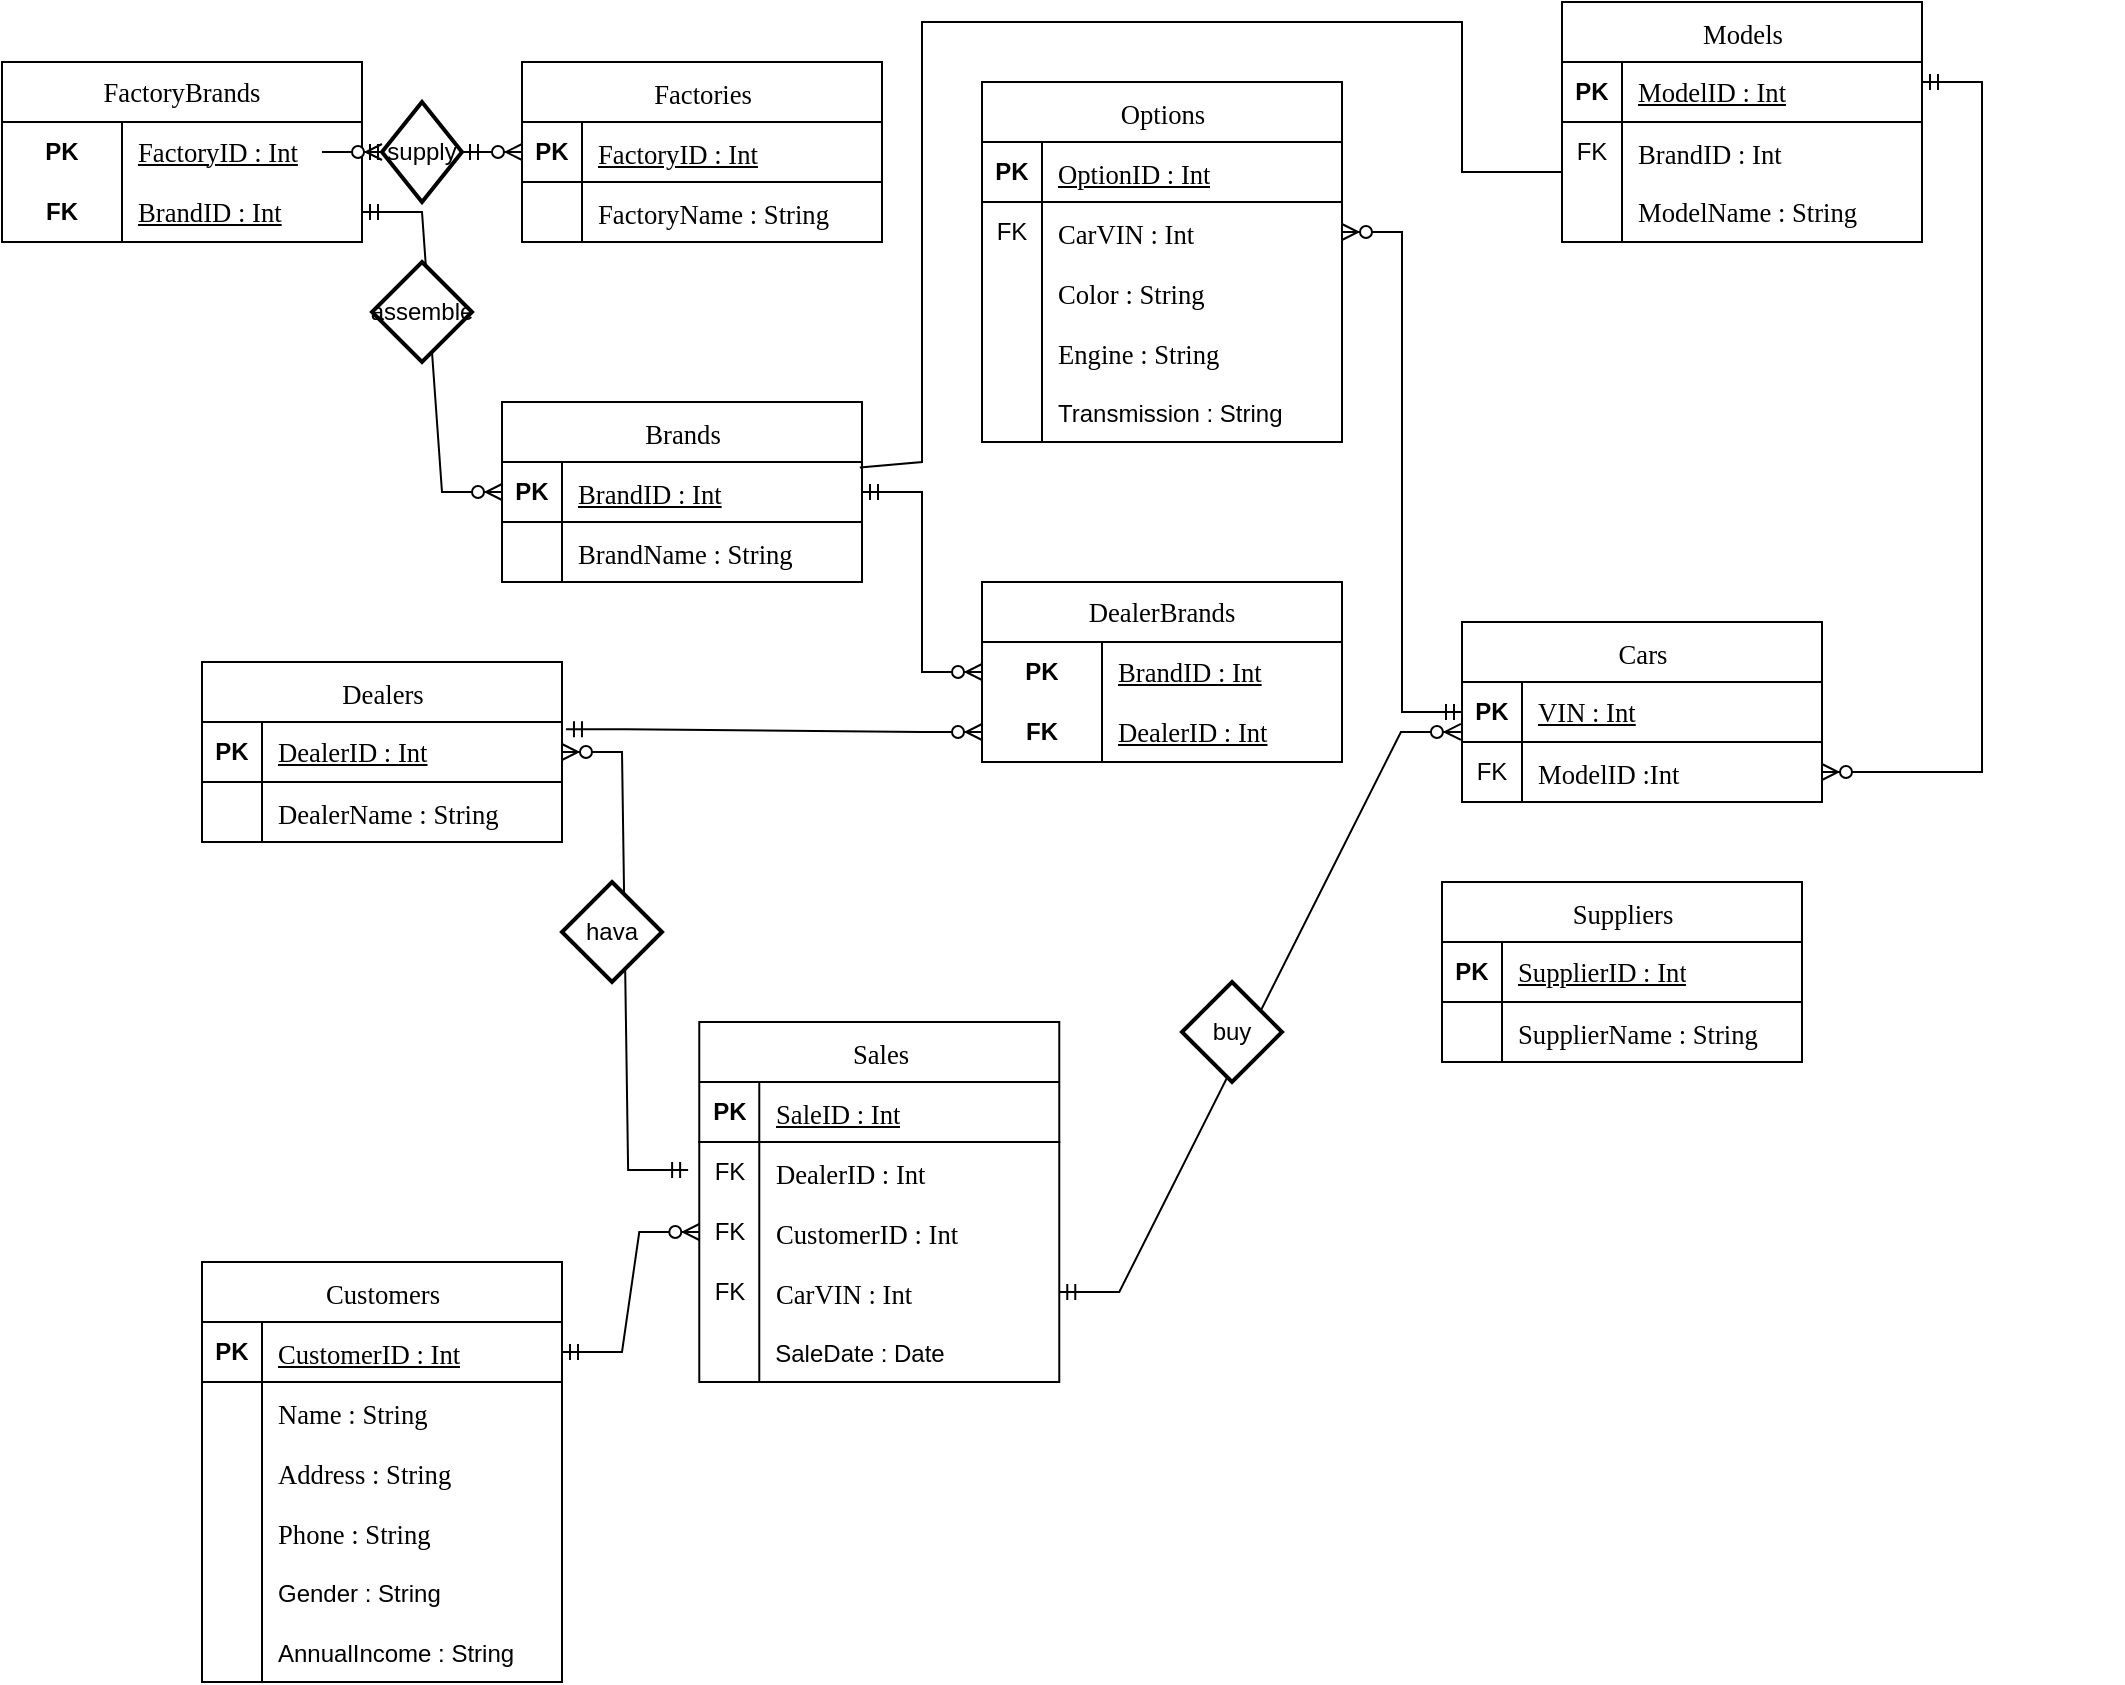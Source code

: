 <mxfile version="24.4.13" type="github">
  <diagram name="Page-1" id="BD9dxcmVJDbiyR-RAbdx">
    <mxGraphModel dx="1353" dy="889" grid="1" gridSize="10" guides="1" tooltips="1" connect="1" arrows="1" fold="1" page="1" pageScale="1" pageWidth="1600" pageHeight="900" math="0" shadow="0">
      <root>
        <mxCell id="0" />
        <mxCell id="1" parent="0" />
        <mxCell id="v6AoaahCpl04b2rHeK3s-1" value="&lt;span style=&quot;font-weight: 400; text-align: start; white-space: normal; font-size: 10pt; font-family: &amp;quot;Times New Roman&amp;quot;, serif;&quot; lang=&quot;EN-US&quot;&gt;Brands&lt;/span&gt;&lt;span style=&quot;font-family: -webkit-standard; font-size: medium; font-weight: 400; text-align: start; white-space: normal;&quot;&gt;&lt;/span&gt;" style="shape=table;startSize=30;container=1;collapsible=1;childLayout=tableLayout;fixedRows=1;rowLines=0;fontStyle=1;align=center;resizeLast=1;html=1;" parent="1" vertex="1">
          <mxGeometry x="280" y="240" width="180" height="90" as="geometry" />
        </mxCell>
        <mxCell id="v6AoaahCpl04b2rHeK3s-2" value="" style="shape=tableRow;horizontal=0;startSize=0;swimlaneHead=0;swimlaneBody=0;fillColor=none;collapsible=0;dropTarget=0;points=[[0,0.5],[1,0.5]];portConstraint=eastwest;top=0;left=0;right=0;bottom=1;" parent="v6AoaahCpl04b2rHeK3s-1" vertex="1">
          <mxGeometry y="30" width="180" height="30" as="geometry" />
        </mxCell>
        <mxCell id="v6AoaahCpl04b2rHeK3s-3" value="PK" style="shape=partialRectangle;connectable=0;fillColor=none;top=0;left=0;bottom=0;right=0;fontStyle=1;overflow=hidden;whiteSpace=wrap;html=1;" parent="v6AoaahCpl04b2rHeK3s-2" vertex="1">
          <mxGeometry width="30" height="30" as="geometry">
            <mxRectangle width="30" height="30" as="alternateBounds" />
          </mxGeometry>
        </mxCell>
        <mxCell id="v6AoaahCpl04b2rHeK3s-4" value="&lt;span style=&quot;font-weight: 400; text-decoration: none; font-size: 10pt; font-family: &amp;quot;Times New Roman&amp;quot;, serif;&quot; lang=&quot;EN-US&quot;&gt;BrandID : Int&lt;/span&gt;&lt;span style=&quot;font-family: -webkit-standard; font-size: medium; font-weight: 400; text-decoration: none;&quot;&gt;&lt;/span&gt;" style="shape=partialRectangle;connectable=0;fillColor=none;top=0;left=0;bottom=0;right=0;align=left;spacingLeft=6;fontStyle=5;overflow=hidden;whiteSpace=wrap;html=1;" parent="v6AoaahCpl04b2rHeK3s-2" vertex="1">
          <mxGeometry x="30" width="150" height="30" as="geometry">
            <mxRectangle width="150" height="30" as="alternateBounds" />
          </mxGeometry>
        </mxCell>
        <mxCell id="v6AoaahCpl04b2rHeK3s-5" value="" style="shape=tableRow;horizontal=0;startSize=0;swimlaneHead=0;swimlaneBody=0;fillColor=none;collapsible=0;dropTarget=0;points=[[0,0.5],[1,0.5]];portConstraint=eastwest;top=0;left=0;right=0;bottom=0;" parent="v6AoaahCpl04b2rHeK3s-1" vertex="1">
          <mxGeometry y="60" width="180" height="30" as="geometry" />
        </mxCell>
        <mxCell id="v6AoaahCpl04b2rHeK3s-6" value="" style="shape=partialRectangle;connectable=0;fillColor=none;top=0;left=0;bottom=0;right=0;editable=1;overflow=hidden;whiteSpace=wrap;html=1;" parent="v6AoaahCpl04b2rHeK3s-5" vertex="1">
          <mxGeometry width="30" height="30" as="geometry">
            <mxRectangle width="30" height="30" as="alternateBounds" />
          </mxGeometry>
        </mxCell>
        <mxCell id="v6AoaahCpl04b2rHeK3s-7" value="&lt;span style=&quot;font-size: 10pt; font-family: &amp;quot;Times New Roman&amp;quot;, serif;&quot; lang=&quot;EN-US&quot;&gt;BrandName : String&lt;/span&gt;&lt;span style=&quot;font-family: -webkit-standard; font-size: medium;&quot;&gt;&lt;/span&gt;" style="shape=partialRectangle;connectable=0;fillColor=none;top=0;left=0;bottom=0;right=0;align=left;spacingLeft=6;overflow=hidden;whiteSpace=wrap;html=1;" parent="v6AoaahCpl04b2rHeK3s-5" vertex="1">
          <mxGeometry x="30" width="150" height="30" as="geometry">
            <mxRectangle width="150" height="30" as="alternateBounds" />
          </mxGeometry>
        </mxCell>
        <mxCell id="v6AoaahCpl04b2rHeK3s-16" value="&lt;span style=&quot;font-weight: 400; text-align: start; white-space: normal; font-size: 10pt; font-family: &amp;quot;Times New Roman&amp;quot;, serif;&quot; lang=&quot;EN-US&quot;&gt;Models&lt;/span&gt;&lt;span style=&quot;font-family: -webkit-standard; font-size: medium; font-weight: 400; text-align: start; white-space: normal;&quot;&gt;&lt;/span&gt;" style="shape=table;startSize=30;container=1;collapsible=1;childLayout=tableLayout;fixedRows=1;rowLines=0;fontStyle=1;align=center;resizeLast=1;html=1;" parent="1" vertex="1">
          <mxGeometry x="810" y="40" width="180" height="120" as="geometry" />
        </mxCell>
        <mxCell id="v6AoaahCpl04b2rHeK3s-17" value="" style="shape=tableRow;horizontal=0;startSize=0;swimlaneHead=0;swimlaneBody=0;fillColor=none;collapsible=0;dropTarget=0;points=[[0,0.5],[1,0.5]];portConstraint=eastwest;top=0;left=0;right=0;bottom=1;" parent="v6AoaahCpl04b2rHeK3s-16" vertex="1">
          <mxGeometry y="30" width="180" height="30" as="geometry" />
        </mxCell>
        <mxCell id="v6AoaahCpl04b2rHeK3s-18" value="PK" style="shape=partialRectangle;connectable=0;fillColor=none;top=0;left=0;bottom=0;right=0;fontStyle=1;overflow=hidden;whiteSpace=wrap;html=1;" parent="v6AoaahCpl04b2rHeK3s-17" vertex="1">
          <mxGeometry width="30" height="30" as="geometry">
            <mxRectangle width="30" height="30" as="alternateBounds" />
          </mxGeometry>
        </mxCell>
        <mxCell id="v6AoaahCpl04b2rHeK3s-19" value="&lt;span style=&quot;font-weight: 400; text-decoration: none; font-size: 10pt; font-family: &amp;quot;Times New Roman&amp;quot;, serif;&quot; lang=&quot;EN-US&quot;&gt;ModelID : Int&lt;/span&gt;" style="shape=partialRectangle;connectable=0;fillColor=none;top=0;left=0;bottom=0;right=0;align=left;spacingLeft=6;fontStyle=5;overflow=hidden;whiteSpace=wrap;html=1;" parent="v6AoaahCpl04b2rHeK3s-17" vertex="1">
          <mxGeometry x="30" width="150" height="30" as="geometry">
            <mxRectangle width="150" height="30" as="alternateBounds" />
          </mxGeometry>
        </mxCell>
        <mxCell id="v6AoaahCpl04b2rHeK3s-20" value="" style="shape=tableRow;horizontal=0;startSize=0;swimlaneHead=0;swimlaneBody=0;fillColor=none;collapsible=0;dropTarget=0;points=[[0,0.5],[1,0.5]];portConstraint=eastwest;top=0;left=0;right=0;bottom=0;" parent="v6AoaahCpl04b2rHeK3s-16" vertex="1">
          <mxGeometry y="60" width="180" height="30" as="geometry" />
        </mxCell>
        <mxCell id="v6AoaahCpl04b2rHeK3s-21" value="FK" style="shape=partialRectangle;connectable=0;fillColor=none;top=0;left=0;bottom=0;right=0;editable=1;overflow=hidden;whiteSpace=wrap;html=1;" parent="v6AoaahCpl04b2rHeK3s-20" vertex="1">
          <mxGeometry width="30" height="30" as="geometry">
            <mxRectangle width="30" height="30" as="alternateBounds" />
          </mxGeometry>
        </mxCell>
        <mxCell id="v6AoaahCpl04b2rHeK3s-22" value="&lt;span style=&quot;font-size: 10pt; font-family: &amp;quot;Times New Roman&amp;quot;, serif;&quot; lang=&quot;EN-US&quot;&gt;BrandID : Int&lt;/span&gt;&lt;span style=&quot;font-family: -webkit-standard; font-size: medium;&quot;&gt;&lt;/span&gt;" style="shape=partialRectangle;connectable=0;fillColor=none;top=0;left=0;bottom=0;right=0;align=left;spacingLeft=6;overflow=hidden;whiteSpace=wrap;html=1;" parent="v6AoaahCpl04b2rHeK3s-20" vertex="1">
          <mxGeometry x="30" width="150" height="30" as="geometry">
            <mxRectangle width="150" height="30" as="alternateBounds" />
          </mxGeometry>
        </mxCell>
        <mxCell id="v6AoaahCpl04b2rHeK3s-23" value="" style="shape=tableRow;horizontal=0;startSize=0;swimlaneHead=0;swimlaneBody=0;fillColor=none;collapsible=0;dropTarget=0;points=[[0,0.5],[1,0.5]];portConstraint=eastwest;top=0;left=0;right=0;bottom=0;" parent="v6AoaahCpl04b2rHeK3s-16" vertex="1">
          <mxGeometry y="90" width="180" height="30" as="geometry" />
        </mxCell>
        <mxCell id="v6AoaahCpl04b2rHeK3s-24" value="" style="shape=partialRectangle;connectable=0;fillColor=none;top=0;left=0;bottom=0;right=0;editable=1;overflow=hidden;whiteSpace=wrap;html=1;" parent="v6AoaahCpl04b2rHeK3s-23" vertex="1">
          <mxGeometry width="30" height="30" as="geometry">
            <mxRectangle width="30" height="30" as="alternateBounds" />
          </mxGeometry>
        </mxCell>
        <mxCell id="v6AoaahCpl04b2rHeK3s-25" value="&lt;span style=&quot;font-size: 10pt; font-family: &amp;quot;Times New Roman&amp;quot;, serif;&quot; lang=&quot;EN-US&quot;&gt;ModelName : String&lt;/span&gt;" style="shape=partialRectangle;connectable=0;fillColor=none;top=0;left=0;bottom=0;right=0;align=left;spacingLeft=6;overflow=hidden;whiteSpace=wrap;html=1;" parent="v6AoaahCpl04b2rHeK3s-23" vertex="1">
          <mxGeometry x="30" width="150" height="30" as="geometry">
            <mxRectangle width="150" height="30" as="alternateBounds" />
          </mxGeometry>
        </mxCell>
        <mxCell id="v6AoaahCpl04b2rHeK3s-29" value="" style="shape=partialRectangle;connectable=0;fillColor=none;top=0;left=0;bottom=0;right=0;fontStyle=1;overflow=hidden;whiteSpace=wrap;html=1;" parent="1" vertex="1">
          <mxGeometry x="720" y="450" width="30" height="30" as="geometry">
            <mxRectangle width="30" height="30" as="alternateBounds" />
          </mxGeometry>
        </mxCell>
        <mxCell id="v6AoaahCpl04b2rHeK3s-30" value="&lt;span style=&quot;font-weight: 400; text-align: start; white-space: normal; font-size: 10pt; font-family: &amp;quot;Times New Roman&amp;quot;, serif;&quot; lang=&quot;EN-US&quot;&gt;Cars&lt;/span&gt;&lt;span style=&quot;font-family: -webkit-standard; font-size: medium; font-weight: 400; text-align: start; white-space: normal;&quot;&gt;&lt;/span&gt;" style="shape=table;startSize=30;container=1;collapsible=1;childLayout=tableLayout;fixedRows=1;rowLines=0;fontStyle=1;align=center;resizeLast=1;html=1;" parent="1" vertex="1">
          <mxGeometry x="760" y="350" width="180" height="90" as="geometry" />
        </mxCell>
        <mxCell id="v6AoaahCpl04b2rHeK3s-31" value="" style="shape=tableRow;horizontal=0;startSize=0;swimlaneHead=0;swimlaneBody=0;fillColor=none;collapsible=0;dropTarget=0;points=[[0,0.5],[1,0.5]];portConstraint=eastwest;top=0;left=0;right=0;bottom=1;" parent="v6AoaahCpl04b2rHeK3s-30" vertex="1">
          <mxGeometry y="30" width="180" height="30" as="geometry" />
        </mxCell>
        <mxCell id="v6AoaahCpl04b2rHeK3s-32" value="PK" style="shape=partialRectangle;connectable=0;fillColor=none;top=0;left=0;bottom=0;right=0;fontStyle=1;overflow=hidden;whiteSpace=wrap;html=1;" parent="v6AoaahCpl04b2rHeK3s-31" vertex="1">
          <mxGeometry width="30" height="30" as="geometry">
            <mxRectangle width="30" height="30" as="alternateBounds" />
          </mxGeometry>
        </mxCell>
        <mxCell id="v6AoaahCpl04b2rHeK3s-33" value="&lt;span style=&quot;font-weight: 400; text-decoration: none; font-size: 10pt; font-family: &amp;quot;Times New Roman&amp;quot;, serif;&quot; lang=&quot;EN-US&quot;&gt;VIN : Int&lt;/span&gt;" style="shape=partialRectangle;connectable=0;fillColor=none;top=0;left=0;bottom=0;right=0;align=left;spacingLeft=6;fontStyle=5;overflow=hidden;whiteSpace=wrap;html=1;" parent="v6AoaahCpl04b2rHeK3s-31" vertex="1">
          <mxGeometry x="30" width="150" height="30" as="geometry">
            <mxRectangle width="150" height="30" as="alternateBounds" />
          </mxGeometry>
        </mxCell>
        <mxCell id="v6AoaahCpl04b2rHeK3s-34" value="" style="shape=tableRow;horizontal=0;startSize=0;swimlaneHead=0;swimlaneBody=0;fillColor=none;collapsible=0;dropTarget=0;points=[[0,0.5],[1,0.5]];portConstraint=eastwest;top=0;left=0;right=0;bottom=0;" parent="v6AoaahCpl04b2rHeK3s-30" vertex="1">
          <mxGeometry y="60" width="180" height="30" as="geometry" />
        </mxCell>
        <mxCell id="v6AoaahCpl04b2rHeK3s-35" value="FK" style="shape=partialRectangle;connectable=0;fillColor=none;top=0;left=0;bottom=0;right=0;editable=1;overflow=hidden;whiteSpace=wrap;html=1;" parent="v6AoaahCpl04b2rHeK3s-34" vertex="1">
          <mxGeometry width="30" height="30" as="geometry">
            <mxRectangle width="30" height="30" as="alternateBounds" />
          </mxGeometry>
        </mxCell>
        <mxCell id="v6AoaahCpl04b2rHeK3s-36" value="&lt;span style=&quot;font-size: 10pt; font-family: &amp;quot;Times New Roman&amp;quot;, serif;&quot; lang=&quot;EN-US&quot;&gt;ModelID :Int&lt;/span&gt;&lt;span style=&quot;font-family: -webkit-standard; font-size: medium;&quot;&gt;&lt;/span&gt;" style="shape=partialRectangle;connectable=0;fillColor=none;top=0;left=0;bottom=0;right=0;align=left;spacingLeft=6;overflow=hidden;whiteSpace=wrap;html=1;" parent="v6AoaahCpl04b2rHeK3s-34" vertex="1">
          <mxGeometry x="30" width="150" height="30" as="geometry">
            <mxRectangle width="150" height="30" as="alternateBounds" />
          </mxGeometry>
        </mxCell>
        <mxCell id="v6AoaahCpl04b2rHeK3s-43" value="" style="shape=partialRectangle;connectable=0;fillColor=none;top=0;left=0;bottom=0;right=0;fontStyle=1;overflow=hidden;whiteSpace=wrap;html=1;" parent="1" vertex="1">
          <mxGeometry x="1060" y="330" width="30" height="30" as="geometry">
            <mxRectangle width="30" height="30" as="alternateBounds" />
          </mxGeometry>
        </mxCell>
        <mxCell id="v6AoaahCpl04b2rHeK3s-44" value="&lt;span style=&quot;font-weight: 400; text-align: start; white-space: normal; font-size: 10pt; font-family: &amp;quot;Times New Roman&amp;quot;, serif;&quot; lang=&quot;EN-US&quot;&gt;Options&lt;/span&gt;&lt;span style=&quot;font-family: -webkit-standard; font-size: medium; font-weight: 400; text-align: start; white-space: normal;&quot;&gt;&lt;/span&gt;" style="shape=table;startSize=30;container=1;collapsible=1;childLayout=tableLayout;fixedRows=1;rowLines=0;fontStyle=1;align=center;resizeLast=1;html=1;" parent="1" vertex="1">
          <mxGeometry x="520" y="80" width="180" height="180" as="geometry" />
        </mxCell>
        <mxCell id="v6AoaahCpl04b2rHeK3s-45" value="" style="shape=tableRow;horizontal=0;startSize=0;swimlaneHead=0;swimlaneBody=0;fillColor=none;collapsible=0;dropTarget=0;points=[[0,0.5],[1,0.5]];portConstraint=eastwest;top=0;left=0;right=0;bottom=1;" parent="v6AoaahCpl04b2rHeK3s-44" vertex="1">
          <mxGeometry y="30" width="180" height="30" as="geometry" />
        </mxCell>
        <mxCell id="v6AoaahCpl04b2rHeK3s-46" value="PK" style="shape=partialRectangle;connectable=0;fillColor=none;top=0;left=0;bottom=0;right=0;fontStyle=1;overflow=hidden;whiteSpace=wrap;html=1;" parent="v6AoaahCpl04b2rHeK3s-45" vertex="1">
          <mxGeometry width="30" height="30" as="geometry">
            <mxRectangle width="30" height="30" as="alternateBounds" />
          </mxGeometry>
        </mxCell>
        <mxCell id="v6AoaahCpl04b2rHeK3s-47" value="&lt;span style=&quot;font-weight: 400; text-decoration: none; font-size: 10pt; font-family: &amp;quot;Times New Roman&amp;quot;, serif;&quot; lang=&quot;EN-US&quot;&gt;OptionID : Int&lt;/span&gt;&lt;span style=&quot;font-family: -webkit-standard; font-size: medium; font-weight: 400; text-decoration: none;&quot;&gt;&lt;/span&gt;" style="shape=partialRectangle;connectable=0;fillColor=none;top=0;left=0;bottom=0;right=0;align=left;spacingLeft=6;fontStyle=5;overflow=hidden;whiteSpace=wrap;html=1;" parent="v6AoaahCpl04b2rHeK3s-45" vertex="1">
          <mxGeometry x="30" width="150" height="30" as="geometry">
            <mxRectangle width="150" height="30" as="alternateBounds" />
          </mxGeometry>
        </mxCell>
        <mxCell id="v6AoaahCpl04b2rHeK3s-48" value="" style="shape=tableRow;horizontal=0;startSize=0;swimlaneHead=0;swimlaneBody=0;fillColor=none;collapsible=0;dropTarget=0;points=[[0,0.5],[1,0.5]];portConstraint=eastwest;top=0;left=0;right=0;bottom=0;" parent="v6AoaahCpl04b2rHeK3s-44" vertex="1">
          <mxGeometry y="60" width="180" height="30" as="geometry" />
        </mxCell>
        <mxCell id="v6AoaahCpl04b2rHeK3s-49" value="FK" style="shape=partialRectangle;connectable=0;fillColor=none;top=0;left=0;bottom=0;right=0;editable=1;overflow=hidden;whiteSpace=wrap;html=1;" parent="v6AoaahCpl04b2rHeK3s-48" vertex="1">
          <mxGeometry width="30" height="30" as="geometry">
            <mxRectangle width="30" height="30" as="alternateBounds" />
          </mxGeometry>
        </mxCell>
        <mxCell id="v6AoaahCpl04b2rHeK3s-50" value="&lt;span style=&quot;font-size: 10pt; font-family: &amp;quot;Times New Roman&amp;quot;, serif;&quot; lang=&quot;EN-US&quot;&gt;CarVIN : Int&lt;/span&gt;&lt;span style=&quot;font-family: -webkit-standard; font-size: medium;&quot;&gt;&lt;/span&gt;" style="shape=partialRectangle;connectable=0;fillColor=none;top=0;left=0;bottom=0;right=0;align=left;spacingLeft=6;overflow=hidden;whiteSpace=wrap;html=1;" parent="v6AoaahCpl04b2rHeK3s-48" vertex="1">
          <mxGeometry x="30" width="150" height="30" as="geometry">
            <mxRectangle width="150" height="30" as="alternateBounds" />
          </mxGeometry>
        </mxCell>
        <mxCell id="v6AoaahCpl04b2rHeK3s-51" value="" style="shape=tableRow;horizontal=0;startSize=0;swimlaneHead=0;swimlaneBody=0;fillColor=none;collapsible=0;dropTarget=0;points=[[0,0.5],[1,0.5]];portConstraint=eastwest;top=0;left=0;right=0;bottom=0;" parent="v6AoaahCpl04b2rHeK3s-44" vertex="1">
          <mxGeometry y="90" width="180" height="30" as="geometry" />
        </mxCell>
        <mxCell id="v6AoaahCpl04b2rHeK3s-52" value="" style="shape=partialRectangle;connectable=0;fillColor=none;top=0;left=0;bottom=0;right=0;editable=1;overflow=hidden;whiteSpace=wrap;html=1;" parent="v6AoaahCpl04b2rHeK3s-51" vertex="1">
          <mxGeometry width="30" height="30" as="geometry">
            <mxRectangle width="30" height="30" as="alternateBounds" />
          </mxGeometry>
        </mxCell>
        <mxCell id="v6AoaahCpl04b2rHeK3s-53" value="&lt;span style=&quot;font-size: 10pt; font-family: &amp;quot;Times New Roman&amp;quot;, serif;&quot; lang=&quot;EN-US&quot;&gt;Color : String&lt;/span&gt;&lt;span style=&quot;font-family: -webkit-standard; font-size: medium;&quot;&gt;&lt;/span&gt;" style="shape=partialRectangle;connectable=0;fillColor=none;top=0;left=0;bottom=0;right=0;align=left;spacingLeft=6;overflow=hidden;whiteSpace=wrap;html=1;" parent="v6AoaahCpl04b2rHeK3s-51" vertex="1">
          <mxGeometry x="30" width="150" height="30" as="geometry">
            <mxRectangle width="150" height="30" as="alternateBounds" />
          </mxGeometry>
        </mxCell>
        <mxCell id="v6AoaahCpl04b2rHeK3s-54" value="" style="shape=tableRow;horizontal=0;startSize=0;swimlaneHead=0;swimlaneBody=0;fillColor=none;collapsible=0;dropTarget=0;points=[[0,0.5],[1,0.5]];portConstraint=eastwest;top=0;left=0;right=0;bottom=0;" parent="v6AoaahCpl04b2rHeK3s-44" vertex="1">
          <mxGeometry y="120" width="180" height="30" as="geometry" />
        </mxCell>
        <mxCell id="v6AoaahCpl04b2rHeK3s-55" value="" style="shape=partialRectangle;connectable=0;fillColor=none;top=0;left=0;bottom=0;right=0;editable=1;overflow=hidden;whiteSpace=wrap;html=1;" parent="v6AoaahCpl04b2rHeK3s-54" vertex="1">
          <mxGeometry width="30" height="30" as="geometry">
            <mxRectangle width="30" height="30" as="alternateBounds" />
          </mxGeometry>
        </mxCell>
        <mxCell id="v6AoaahCpl04b2rHeK3s-56" value="&lt;span style=&quot;font-size: 10pt; font-family: &amp;quot;Times New Roman&amp;quot;, serif;&quot; lang=&quot;EN-US&quot;&gt;Engine : String&lt;/span&gt;&lt;span style=&quot;font-family: -webkit-standard; font-size: medium;&quot;&gt;&lt;/span&gt;" style="shape=partialRectangle;connectable=0;fillColor=none;top=0;left=0;bottom=0;right=0;align=left;spacingLeft=6;overflow=hidden;whiteSpace=wrap;html=1;" parent="v6AoaahCpl04b2rHeK3s-54" vertex="1">
          <mxGeometry x="30" width="150" height="30" as="geometry">
            <mxRectangle width="150" height="30" as="alternateBounds" />
          </mxGeometry>
        </mxCell>
        <mxCell id="v6AoaahCpl04b2rHeK3s-64" value="" style="shape=tableRow;horizontal=0;startSize=0;swimlaneHead=0;swimlaneBody=0;fillColor=none;collapsible=0;dropTarget=0;points=[[0,0.5],[1,0.5]];portConstraint=eastwest;top=0;left=0;right=0;bottom=0;" parent="v6AoaahCpl04b2rHeK3s-44" vertex="1">
          <mxGeometry y="150" width="180" height="30" as="geometry" />
        </mxCell>
        <mxCell id="v6AoaahCpl04b2rHeK3s-65" value="" style="shape=partialRectangle;connectable=0;fillColor=none;top=0;left=0;bottom=0;right=0;editable=1;overflow=hidden;" parent="v6AoaahCpl04b2rHeK3s-64" vertex="1">
          <mxGeometry width="30" height="30" as="geometry">
            <mxRectangle width="30" height="30" as="alternateBounds" />
          </mxGeometry>
        </mxCell>
        <mxCell id="v6AoaahCpl04b2rHeK3s-66" value="Transmission : String" style="shape=partialRectangle;connectable=0;fillColor=none;top=0;left=0;bottom=0;right=0;align=left;spacingLeft=6;overflow=hidden;" parent="v6AoaahCpl04b2rHeK3s-64" vertex="1">
          <mxGeometry x="30" width="150" height="30" as="geometry">
            <mxRectangle width="150" height="30" as="alternateBounds" />
          </mxGeometry>
        </mxCell>
        <mxCell id="v6AoaahCpl04b2rHeK3s-57" value="" style="shape=partialRectangle;connectable=0;fillColor=none;top=0;left=0;bottom=0;right=0;fontStyle=1;overflow=hidden;whiteSpace=wrap;html=1;" parent="1" vertex="1">
          <mxGeometry x="707.09" y="210" width="30" height="30" as="geometry">
            <mxRectangle width="30" height="30" as="alternateBounds" />
          </mxGeometry>
        </mxCell>
        <mxCell id="v6AoaahCpl04b2rHeK3s-67" value="&lt;span style=&quot;font-weight: 400; text-align: start; white-space: normal; font-size: 10pt; font-family: &amp;quot;Times New Roman&amp;quot;, serif;&quot; lang=&quot;EN-US&quot;&gt;Dealers&lt;/span&gt;&lt;span style=&quot;font-family: -webkit-standard; font-size: medium; font-weight: 400; text-align: start; white-space: normal;&quot;&gt;&lt;/span&gt;" style="shape=table;startSize=30;container=1;collapsible=1;childLayout=tableLayout;fixedRows=1;rowLines=0;fontStyle=1;align=center;resizeLast=1;html=1;" parent="1" vertex="1">
          <mxGeometry x="130" y="370" width="180" height="90" as="geometry" />
        </mxCell>
        <mxCell id="v6AoaahCpl04b2rHeK3s-68" value="" style="shape=tableRow;horizontal=0;startSize=0;swimlaneHead=0;swimlaneBody=0;fillColor=none;collapsible=0;dropTarget=0;points=[[0,0.5],[1,0.5]];portConstraint=eastwest;top=0;left=0;right=0;bottom=1;" parent="v6AoaahCpl04b2rHeK3s-67" vertex="1">
          <mxGeometry y="30" width="180" height="30" as="geometry" />
        </mxCell>
        <mxCell id="v6AoaahCpl04b2rHeK3s-69" value="PK" style="shape=partialRectangle;connectable=0;fillColor=none;top=0;left=0;bottom=0;right=0;fontStyle=1;overflow=hidden;whiteSpace=wrap;html=1;" parent="v6AoaahCpl04b2rHeK3s-68" vertex="1">
          <mxGeometry width="30" height="30" as="geometry">
            <mxRectangle width="30" height="30" as="alternateBounds" />
          </mxGeometry>
        </mxCell>
        <mxCell id="v6AoaahCpl04b2rHeK3s-70" value="&lt;span style=&quot;font-weight: 400; text-decoration: none; font-size: 10pt; font-family: &amp;quot;Times New Roman&amp;quot;, serif;&quot; lang=&quot;EN-US&quot;&gt;DealerID : Int&lt;/span&gt;" style="shape=partialRectangle;connectable=0;fillColor=none;top=0;left=0;bottom=0;right=0;align=left;spacingLeft=6;fontStyle=5;overflow=hidden;whiteSpace=wrap;html=1;" parent="v6AoaahCpl04b2rHeK3s-68" vertex="1">
          <mxGeometry x="30" width="150" height="30" as="geometry">
            <mxRectangle width="150" height="30" as="alternateBounds" />
          </mxGeometry>
        </mxCell>
        <mxCell id="v6AoaahCpl04b2rHeK3s-71" value="" style="shape=tableRow;horizontal=0;startSize=0;swimlaneHead=0;swimlaneBody=0;fillColor=none;collapsible=0;dropTarget=0;points=[[0,0.5],[1,0.5]];portConstraint=eastwest;top=0;left=0;right=0;bottom=0;" parent="v6AoaahCpl04b2rHeK3s-67" vertex="1">
          <mxGeometry y="60" width="180" height="30" as="geometry" />
        </mxCell>
        <mxCell id="v6AoaahCpl04b2rHeK3s-72" value="" style="shape=partialRectangle;connectable=0;fillColor=none;top=0;left=0;bottom=0;right=0;editable=1;overflow=hidden;whiteSpace=wrap;html=1;" parent="v6AoaahCpl04b2rHeK3s-71" vertex="1">
          <mxGeometry width="30" height="30" as="geometry">
            <mxRectangle width="30" height="30" as="alternateBounds" />
          </mxGeometry>
        </mxCell>
        <mxCell id="v6AoaahCpl04b2rHeK3s-73" value="&lt;span style=&quot;font-size: 10pt; font-family: &amp;quot;Times New Roman&amp;quot;, serif;&quot; lang=&quot;EN-US&quot;&gt;DealerName : String&lt;/span&gt;&lt;span style=&quot;font-family: -webkit-standard; font-size: medium;&quot;&gt;&lt;/span&gt;" style="shape=partialRectangle;connectable=0;fillColor=none;top=0;left=0;bottom=0;right=0;align=left;spacingLeft=6;overflow=hidden;whiteSpace=wrap;html=1;" parent="v6AoaahCpl04b2rHeK3s-71" vertex="1">
          <mxGeometry x="30" width="150" height="30" as="geometry">
            <mxRectangle width="150" height="30" as="alternateBounds" />
          </mxGeometry>
        </mxCell>
        <mxCell id="v6AoaahCpl04b2rHeK3s-108" value="&lt;span style=&quot;font-weight: 400; text-align: start; white-space: normal; font-size: 10pt; font-family: &amp;quot;Times New Roman&amp;quot;, serif;&quot; lang=&quot;EN-US&quot;&gt;Customers&lt;/span&gt;&lt;span style=&quot;font-family: -webkit-standard; font-size: medium; font-weight: 400; text-align: start; white-space: normal;&quot;&gt;&lt;/span&gt;" style="shape=table;startSize=30;container=1;collapsible=1;childLayout=tableLayout;fixedRows=1;rowLines=0;fontStyle=1;align=center;resizeLast=1;html=1;" parent="1" vertex="1">
          <mxGeometry x="130" y="670" width="180" height="210" as="geometry" />
        </mxCell>
        <mxCell id="v6AoaahCpl04b2rHeK3s-109" value="" style="shape=tableRow;horizontal=0;startSize=0;swimlaneHead=0;swimlaneBody=0;fillColor=none;collapsible=0;dropTarget=0;points=[[0,0.5],[1,0.5]];portConstraint=eastwest;top=0;left=0;right=0;bottom=1;" parent="v6AoaahCpl04b2rHeK3s-108" vertex="1">
          <mxGeometry y="30" width="180" height="30" as="geometry" />
        </mxCell>
        <mxCell id="v6AoaahCpl04b2rHeK3s-110" value="PK" style="shape=partialRectangle;connectable=0;fillColor=none;top=0;left=0;bottom=0;right=0;fontStyle=1;overflow=hidden;whiteSpace=wrap;html=1;" parent="v6AoaahCpl04b2rHeK3s-109" vertex="1">
          <mxGeometry width="30" height="30" as="geometry">
            <mxRectangle width="30" height="30" as="alternateBounds" />
          </mxGeometry>
        </mxCell>
        <mxCell id="v6AoaahCpl04b2rHeK3s-111" value="&lt;span style=&quot;font-weight: 400; text-decoration: none; font-size: 10pt; font-family: &amp;quot;Times New Roman&amp;quot;, serif;&quot; lang=&quot;EN-US&quot;&gt;CustomerID : Int&lt;/span&gt;&lt;span style=&quot;font-family: -webkit-standard; font-size: medium; font-weight: 400; text-decoration: none;&quot;&gt;&lt;/span&gt;" style="shape=partialRectangle;connectable=0;fillColor=none;top=0;left=0;bottom=0;right=0;align=left;spacingLeft=6;fontStyle=5;overflow=hidden;whiteSpace=wrap;html=1;" parent="v6AoaahCpl04b2rHeK3s-109" vertex="1">
          <mxGeometry x="30" width="150" height="30" as="geometry">
            <mxRectangle width="150" height="30" as="alternateBounds" />
          </mxGeometry>
        </mxCell>
        <mxCell id="v6AoaahCpl04b2rHeK3s-112" value="" style="shape=tableRow;horizontal=0;startSize=0;swimlaneHead=0;swimlaneBody=0;fillColor=none;collapsible=0;dropTarget=0;points=[[0,0.5],[1,0.5]];portConstraint=eastwest;top=0;left=0;right=0;bottom=0;" parent="v6AoaahCpl04b2rHeK3s-108" vertex="1">
          <mxGeometry y="60" width="180" height="30" as="geometry" />
        </mxCell>
        <mxCell id="v6AoaahCpl04b2rHeK3s-113" value="" style="shape=partialRectangle;connectable=0;fillColor=none;top=0;left=0;bottom=0;right=0;editable=1;overflow=hidden;whiteSpace=wrap;html=1;" parent="v6AoaahCpl04b2rHeK3s-112" vertex="1">
          <mxGeometry width="30" height="30" as="geometry">
            <mxRectangle width="30" height="30" as="alternateBounds" />
          </mxGeometry>
        </mxCell>
        <mxCell id="v6AoaahCpl04b2rHeK3s-114" value="&lt;span style=&quot;font-size: 10pt; font-family: &amp;quot;Times New Roman&amp;quot;, serif;&quot; lang=&quot;EN-US&quot;&gt;Name : String&lt;/span&gt;&lt;span style=&quot;font-family: -webkit-standard; font-size: medium;&quot;&gt;&lt;/span&gt;" style="shape=partialRectangle;connectable=0;fillColor=none;top=0;left=0;bottom=0;right=0;align=left;spacingLeft=6;overflow=hidden;whiteSpace=wrap;html=1;" parent="v6AoaahCpl04b2rHeK3s-112" vertex="1">
          <mxGeometry x="30" width="150" height="30" as="geometry">
            <mxRectangle width="150" height="30" as="alternateBounds" />
          </mxGeometry>
        </mxCell>
        <mxCell id="v6AoaahCpl04b2rHeK3s-115" value="" style="shape=tableRow;horizontal=0;startSize=0;swimlaneHead=0;swimlaneBody=0;fillColor=none;collapsible=0;dropTarget=0;points=[[0,0.5],[1,0.5]];portConstraint=eastwest;top=0;left=0;right=0;bottom=0;" parent="v6AoaahCpl04b2rHeK3s-108" vertex="1">
          <mxGeometry y="90" width="180" height="30" as="geometry" />
        </mxCell>
        <mxCell id="v6AoaahCpl04b2rHeK3s-116" value="" style="shape=partialRectangle;connectable=0;fillColor=none;top=0;left=0;bottom=0;right=0;editable=1;overflow=hidden;whiteSpace=wrap;html=1;" parent="v6AoaahCpl04b2rHeK3s-115" vertex="1">
          <mxGeometry width="30" height="30" as="geometry">
            <mxRectangle width="30" height="30" as="alternateBounds" />
          </mxGeometry>
        </mxCell>
        <mxCell id="v6AoaahCpl04b2rHeK3s-117" value="&lt;span style=&quot;font-size: 10pt; font-family: &amp;quot;Times New Roman&amp;quot;, serif;&quot; lang=&quot;EN-US&quot;&gt;Address : String&lt;/span&gt;&lt;span style=&quot;font-family: -webkit-standard; font-size: medium;&quot;&gt;&lt;/span&gt;" style="shape=partialRectangle;connectable=0;fillColor=none;top=0;left=0;bottom=0;right=0;align=left;spacingLeft=6;overflow=hidden;whiteSpace=wrap;html=1;" parent="v6AoaahCpl04b2rHeK3s-115" vertex="1">
          <mxGeometry x="30" width="150" height="30" as="geometry">
            <mxRectangle width="150" height="30" as="alternateBounds" />
          </mxGeometry>
        </mxCell>
        <mxCell id="v6AoaahCpl04b2rHeK3s-118" value="" style="shape=tableRow;horizontal=0;startSize=0;swimlaneHead=0;swimlaneBody=0;fillColor=none;collapsible=0;dropTarget=0;points=[[0,0.5],[1,0.5]];portConstraint=eastwest;top=0;left=0;right=0;bottom=0;" parent="v6AoaahCpl04b2rHeK3s-108" vertex="1">
          <mxGeometry y="120" width="180" height="30" as="geometry" />
        </mxCell>
        <mxCell id="v6AoaahCpl04b2rHeK3s-119" value="" style="shape=partialRectangle;connectable=0;fillColor=none;top=0;left=0;bottom=0;right=0;editable=1;overflow=hidden;whiteSpace=wrap;html=1;" parent="v6AoaahCpl04b2rHeK3s-118" vertex="1">
          <mxGeometry width="30" height="30" as="geometry">
            <mxRectangle width="30" height="30" as="alternateBounds" />
          </mxGeometry>
        </mxCell>
        <mxCell id="v6AoaahCpl04b2rHeK3s-120" value="&lt;span style=&quot;font-size: 10pt; font-family: &amp;quot;Times New Roman&amp;quot;, serif;&quot; lang=&quot;EN-US&quot;&gt;Phone : String&lt;/span&gt;&lt;span style=&quot;font-family: -webkit-standard; font-size: medium;&quot;&gt;&lt;/span&gt;" style="shape=partialRectangle;connectable=0;fillColor=none;top=0;left=0;bottom=0;right=0;align=left;spacingLeft=6;overflow=hidden;whiteSpace=wrap;html=1;" parent="v6AoaahCpl04b2rHeK3s-118" vertex="1">
          <mxGeometry x="30" width="150" height="30" as="geometry">
            <mxRectangle width="150" height="30" as="alternateBounds" />
          </mxGeometry>
        </mxCell>
        <mxCell id="v6AoaahCpl04b2rHeK3s-126" value="" style="shape=tableRow;horizontal=0;startSize=0;swimlaneHead=0;swimlaneBody=0;fillColor=none;collapsible=0;dropTarget=0;points=[[0,0.5],[1,0.5]];portConstraint=eastwest;top=0;left=0;right=0;bottom=0;" parent="v6AoaahCpl04b2rHeK3s-108" vertex="1">
          <mxGeometry y="150" width="180" height="30" as="geometry" />
        </mxCell>
        <mxCell id="v6AoaahCpl04b2rHeK3s-127" value="" style="shape=partialRectangle;connectable=0;fillColor=none;top=0;left=0;bottom=0;right=0;editable=1;overflow=hidden;" parent="v6AoaahCpl04b2rHeK3s-126" vertex="1">
          <mxGeometry width="30" height="30" as="geometry">
            <mxRectangle width="30" height="30" as="alternateBounds" />
          </mxGeometry>
        </mxCell>
        <mxCell id="v6AoaahCpl04b2rHeK3s-128" value="Gender : String" style="shape=partialRectangle;connectable=0;fillColor=none;top=0;left=0;bottom=0;right=0;align=left;spacingLeft=6;overflow=hidden;" parent="v6AoaahCpl04b2rHeK3s-126" vertex="1">
          <mxGeometry x="30" width="150" height="30" as="geometry">
            <mxRectangle width="150" height="30" as="alternateBounds" />
          </mxGeometry>
        </mxCell>
        <mxCell id="v6AoaahCpl04b2rHeK3s-122" value="" style="shape=tableRow;horizontal=0;startSize=0;swimlaneHead=0;swimlaneBody=0;fillColor=none;collapsible=0;dropTarget=0;points=[[0,0.5],[1,0.5]];portConstraint=eastwest;top=0;left=0;right=0;bottom=0;" parent="v6AoaahCpl04b2rHeK3s-108" vertex="1">
          <mxGeometry y="180" width="180" height="30" as="geometry" />
        </mxCell>
        <mxCell id="v6AoaahCpl04b2rHeK3s-123" value="" style="shape=partialRectangle;connectable=0;fillColor=none;top=0;left=0;bottom=0;right=0;editable=1;overflow=hidden;" parent="v6AoaahCpl04b2rHeK3s-122" vertex="1">
          <mxGeometry width="30" height="30" as="geometry">
            <mxRectangle width="30" height="30" as="alternateBounds" />
          </mxGeometry>
        </mxCell>
        <mxCell id="v6AoaahCpl04b2rHeK3s-124" value="AnnualIncome : String" style="shape=partialRectangle;connectable=0;fillColor=none;top=0;left=0;bottom=0;right=0;align=left;spacingLeft=6;overflow=hidden;" parent="v6AoaahCpl04b2rHeK3s-122" vertex="1">
          <mxGeometry x="30" width="150" height="30" as="geometry">
            <mxRectangle width="150" height="30" as="alternateBounds" />
          </mxGeometry>
        </mxCell>
        <mxCell id="v6AoaahCpl04b2rHeK3s-129" value="&lt;span style=&quot;font-weight: 400; text-align: start; white-space: normal; font-size: 10pt; font-family: &amp;quot;Times New Roman&amp;quot;, serif;&quot; lang=&quot;EN-US&quot;&gt;Sales&lt;/span&gt;&lt;span style=&quot;font-family: -webkit-standard; font-size: medium; font-weight: 400; text-align: start; white-space: normal;&quot;&gt;&lt;/span&gt;" style="shape=table;startSize=30;container=1;collapsible=1;childLayout=tableLayout;fixedRows=1;rowLines=0;fontStyle=1;align=center;resizeLast=1;html=1;" parent="1" vertex="1">
          <mxGeometry x="378.64" y="550" width="180" height="180" as="geometry" />
        </mxCell>
        <mxCell id="v6AoaahCpl04b2rHeK3s-130" value="" style="shape=tableRow;horizontal=0;startSize=0;swimlaneHead=0;swimlaneBody=0;fillColor=none;collapsible=0;dropTarget=0;points=[[0,0.5],[1,0.5]];portConstraint=eastwest;top=0;left=0;right=0;bottom=1;" parent="v6AoaahCpl04b2rHeK3s-129" vertex="1">
          <mxGeometry y="30" width="180" height="30" as="geometry" />
        </mxCell>
        <mxCell id="v6AoaahCpl04b2rHeK3s-131" value="" style="shape=partialRectangle;connectable=0;fillColor=none;top=0;left=0;bottom=0;right=0;fontStyle=1;overflow=hidden;whiteSpace=wrap;html=1;" parent="v6AoaahCpl04b2rHeK3s-130" vertex="1">
          <mxGeometry width="30" height="30" as="geometry">
            <mxRectangle width="30" height="30" as="alternateBounds" />
          </mxGeometry>
        </mxCell>
        <mxCell id="v6AoaahCpl04b2rHeK3s-132" value="&lt;span style=&quot;font-weight: 400; text-decoration: none; font-size: 10pt; font-family: &amp;quot;Times New Roman&amp;quot;, serif;&quot; lang=&quot;EN-US&quot;&gt;SaleID : Int&lt;/span&gt;&lt;span style=&quot;font-family: -webkit-standard; font-size: medium; font-weight: 400; text-decoration: none;&quot;&gt;&lt;/span&gt;" style="shape=partialRectangle;connectable=0;fillColor=none;top=0;left=0;bottom=0;right=0;align=left;spacingLeft=6;fontStyle=5;overflow=hidden;whiteSpace=wrap;html=1;" parent="v6AoaahCpl04b2rHeK3s-130" vertex="1">
          <mxGeometry x="30" width="150" height="30" as="geometry">
            <mxRectangle width="150" height="30" as="alternateBounds" />
          </mxGeometry>
        </mxCell>
        <mxCell id="v6AoaahCpl04b2rHeK3s-133" value="" style="shape=tableRow;horizontal=0;startSize=0;swimlaneHead=0;swimlaneBody=0;fillColor=none;collapsible=0;dropTarget=0;points=[[0,0.5],[1,0.5]];portConstraint=eastwest;top=0;left=0;right=0;bottom=0;" parent="v6AoaahCpl04b2rHeK3s-129" vertex="1">
          <mxGeometry y="60" width="180" height="30" as="geometry" />
        </mxCell>
        <mxCell id="v6AoaahCpl04b2rHeK3s-134" value="FK" style="shape=partialRectangle;connectable=0;fillColor=none;top=0;left=0;bottom=0;right=0;editable=1;overflow=hidden;whiteSpace=wrap;html=1;" parent="v6AoaahCpl04b2rHeK3s-133" vertex="1">
          <mxGeometry width="30" height="30" as="geometry">
            <mxRectangle width="30" height="30" as="alternateBounds" />
          </mxGeometry>
        </mxCell>
        <mxCell id="v6AoaahCpl04b2rHeK3s-135" value="&lt;span style=&quot;font-size: 10pt; font-family: &amp;quot;Times New Roman&amp;quot;, serif;&quot; lang=&quot;EN-US&quot;&gt;DealerID : Int&lt;/span&gt;&lt;span style=&quot;font-family: -webkit-standard; font-size: medium;&quot;&gt;&lt;/span&gt;" style="shape=partialRectangle;connectable=0;fillColor=none;top=0;left=0;bottom=0;right=0;align=left;spacingLeft=6;overflow=hidden;whiteSpace=wrap;html=1;" parent="v6AoaahCpl04b2rHeK3s-133" vertex="1">
          <mxGeometry x="30" width="150" height="30" as="geometry">
            <mxRectangle width="150" height="30" as="alternateBounds" />
          </mxGeometry>
        </mxCell>
        <mxCell id="v6AoaahCpl04b2rHeK3s-136" value="" style="shape=tableRow;horizontal=0;startSize=0;swimlaneHead=0;swimlaneBody=0;fillColor=none;collapsible=0;dropTarget=0;points=[[0,0.5],[1,0.5]];portConstraint=eastwest;top=0;left=0;right=0;bottom=0;" parent="v6AoaahCpl04b2rHeK3s-129" vertex="1">
          <mxGeometry y="90" width="180" height="30" as="geometry" />
        </mxCell>
        <mxCell id="v6AoaahCpl04b2rHeK3s-137" value="FK" style="shape=partialRectangle;connectable=0;fillColor=none;top=0;left=0;bottom=0;right=0;editable=1;overflow=hidden;whiteSpace=wrap;html=1;" parent="v6AoaahCpl04b2rHeK3s-136" vertex="1">
          <mxGeometry width="30" height="30" as="geometry">
            <mxRectangle width="30" height="30" as="alternateBounds" />
          </mxGeometry>
        </mxCell>
        <mxCell id="v6AoaahCpl04b2rHeK3s-138" value="&lt;span style=&quot;font-size: 10pt; font-family: &amp;quot;Times New Roman&amp;quot;, serif;&quot; lang=&quot;EN-US&quot;&gt;CustomerID : Int&lt;/span&gt;&lt;span style=&quot;font-family: -webkit-standard; font-size: medium;&quot;&gt;&lt;/span&gt;" style="shape=partialRectangle;connectable=0;fillColor=none;top=0;left=0;bottom=0;right=0;align=left;spacingLeft=6;overflow=hidden;whiteSpace=wrap;html=1;" parent="v6AoaahCpl04b2rHeK3s-136" vertex="1">
          <mxGeometry x="30" width="150" height="30" as="geometry">
            <mxRectangle width="150" height="30" as="alternateBounds" />
          </mxGeometry>
        </mxCell>
        <mxCell id="v6AoaahCpl04b2rHeK3s-139" value="" style="shape=tableRow;horizontal=0;startSize=0;swimlaneHead=0;swimlaneBody=0;fillColor=none;collapsible=0;dropTarget=0;points=[[0,0.5],[1,0.5]];portConstraint=eastwest;top=0;left=0;right=0;bottom=0;" parent="v6AoaahCpl04b2rHeK3s-129" vertex="1">
          <mxGeometry y="120" width="180" height="30" as="geometry" />
        </mxCell>
        <mxCell id="v6AoaahCpl04b2rHeK3s-140" value="FK" style="shape=partialRectangle;connectable=0;fillColor=none;top=0;left=0;bottom=0;right=0;editable=1;overflow=hidden;whiteSpace=wrap;html=1;" parent="v6AoaahCpl04b2rHeK3s-139" vertex="1">
          <mxGeometry width="30" height="30" as="geometry">
            <mxRectangle width="30" height="30" as="alternateBounds" />
          </mxGeometry>
        </mxCell>
        <mxCell id="v6AoaahCpl04b2rHeK3s-141" value="&lt;span style=&quot;font-size: 10pt; font-family: &amp;quot;Times New Roman&amp;quot;, serif;&quot; lang=&quot;EN-US&quot;&gt;CarVIN : Int&lt;/span&gt;&lt;span style=&quot;font-family: -webkit-standard; font-size: medium;&quot;&gt;&lt;/span&gt;" style="shape=partialRectangle;connectable=0;fillColor=none;top=0;left=0;bottom=0;right=0;align=left;spacingLeft=6;overflow=hidden;whiteSpace=wrap;html=1;" parent="v6AoaahCpl04b2rHeK3s-139" vertex="1">
          <mxGeometry x="30" width="150" height="30" as="geometry">
            <mxRectangle width="150" height="30" as="alternateBounds" />
          </mxGeometry>
        </mxCell>
        <mxCell id="v6AoaahCpl04b2rHeK3s-143" value="" style="shape=tableRow;horizontal=0;startSize=0;swimlaneHead=0;swimlaneBody=0;fillColor=none;collapsible=0;dropTarget=0;points=[[0,0.5],[1,0.5]];portConstraint=eastwest;top=0;left=0;right=0;bottom=0;" parent="v6AoaahCpl04b2rHeK3s-129" vertex="1">
          <mxGeometry y="150" width="180" height="30" as="geometry" />
        </mxCell>
        <mxCell id="v6AoaahCpl04b2rHeK3s-144" value="" style="shape=partialRectangle;connectable=0;fillColor=none;top=0;left=0;bottom=0;right=0;editable=1;overflow=hidden;" parent="v6AoaahCpl04b2rHeK3s-143" vertex="1">
          <mxGeometry width="30" height="30" as="geometry">
            <mxRectangle width="30" height="30" as="alternateBounds" />
          </mxGeometry>
        </mxCell>
        <mxCell id="v6AoaahCpl04b2rHeK3s-145" value="SaleDate : Date" style="shape=partialRectangle;connectable=0;fillColor=none;top=0;left=0;bottom=0;right=0;align=left;spacingLeft=6;overflow=hidden;" parent="v6AoaahCpl04b2rHeK3s-143" vertex="1">
          <mxGeometry x="30" width="150" height="30" as="geometry">
            <mxRectangle width="150" height="30" as="alternateBounds" />
          </mxGeometry>
        </mxCell>
        <mxCell id="v6AoaahCpl04b2rHeK3s-146" value="" style="shape=partialRectangle;connectable=0;fillColor=none;top=0;left=0;bottom=0;right=0;fontStyle=1;overflow=hidden;whiteSpace=wrap;html=1;" parent="1" vertex="1">
          <mxGeometry x="378.64" y="550" width="30" height="30" as="geometry">
            <mxRectangle width="30" height="30" as="alternateBounds" />
          </mxGeometry>
        </mxCell>
        <mxCell id="v6AoaahCpl04b2rHeK3s-148" value="PK" style="shape=partialRectangle;connectable=0;fillColor=none;top=0;left=0;bottom=0;right=0;fontStyle=1;overflow=hidden;whiteSpace=wrap;html=1;" parent="1" vertex="1">
          <mxGeometry x="378.64" y="580" width="30" height="30" as="geometry">
            <mxRectangle width="30" height="30" as="alternateBounds" />
          </mxGeometry>
        </mxCell>
        <mxCell id="v6AoaahCpl04b2rHeK3s-149" value="&lt;span style=&quot;font-weight: 400; text-align: start; white-space: normal; font-size: 10pt; font-family: &amp;quot;Times New Roman&amp;quot;, serif;&quot; lang=&quot;EN-US&quot;&gt;Suppliers&lt;/span&gt;&lt;span style=&quot;font-family: -webkit-standard; font-size: medium; font-weight: 400; text-align: start; white-space: normal;&quot;&gt;&lt;/span&gt;" style="shape=table;startSize=30;container=1;collapsible=1;childLayout=tableLayout;fixedRows=1;rowLines=0;fontStyle=1;align=center;resizeLast=1;html=1;" parent="1" vertex="1">
          <mxGeometry x="750" y="480" width="180" height="90" as="geometry" />
        </mxCell>
        <mxCell id="v6AoaahCpl04b2rHeK3s-150" value="" style="shape=tableRow;horizontal=0;startSize=0;swimlaneHead=0;swimlaneBody=0;fillColor=none;collapsible=0;dropTarget=0;points=[[0,0.5],[1,0.5]];portConstraint=eastwest;top=0;left=0;right=0;bottom=1;" parent="v6AoaahCpl04b2rHeK3s-149" vertex="1">
          <mxGeometry y="30" width="180" height="30" as="geometry" />
        </mxCell>
        <mxCell id="v6AoaahCpl04b2rHeK3s-151" value="PK" style="shape=partialRectangle;connectable=0;fillColor=none;top=0;left=0;bottom=0;right=0;fontStyle=1;overflow=hidden;whiteSpace=wrap;html=1;" parent="v6AoaahCpl04b2rHeK3s-150" vertex="1">
          <mxGeometry width="30" height="30" as="geometry">
            <mxRectangle width="30" height="30" as="alternateBounds" />
          </mxGeometry>
        </mxCell>
        <mxCell id="v6AoaahCpl04b2rHeK3s-152" value="&lt;span style=&quot;font-weight: 400; text-decoration: none; font-size: 10pt; font-family: &amp;quot;Times New Roman&amp;quot;, serif;&quot; lang=&quot;EN-US&quot;&gt;SupplierID : Int&lt;/span&gt;" style="shape=partialRectangle;connectable=0;fillColor=none;top=0;left=0;bottom=0;right=0;align=left;spacingLeft=6;fontStyle=5;overflow=hidden;whiteSpace=wrap;html=1;" parent="v6AoaahCpl04b2rHeK3s-150" vertex="1">
          <mxGeometry x="30" width="150" height="30" as="geometry">
            <mxRectangle width="150" height="30" as="alternateBounds" />
          </mxGeometry>
        </mxCell>
        <mxCell id="v6AoaahCpl04b2rHeK3s-153" value="" style="shape=tableRow;horizontal=0;startSize=0;swimlaneHead=0;swimlaneBody=0;fillColor=none;collapsible=0;dropTarget=0;points=[[0,0.5],[1,0.5]];portConstraint=eastwest;top=0;left=0;right=0;bottom=0;" parent="v6AoaahCpl04b2rHeK3s-149" vertex="1">
          <mxGeometry y="60" width="180" height="30" as="geometry" />
        </mxCell>
        <mxCell id="v6AoaahCpl04b2rHeK3s-154" value="" style="shape=partialRectangle;connectable=0;fillColor=none;top=0;left=0;bottom=0;right=0;editable=1;overflow=hidden;whiteSpace=wrap;html=1;" parent="v6AoaahCpl04b2rHeK3s-153" vertex="1">
          <mxGeometry width="30" height="30" as="geometry">
            <mxRectangle width="30" height="30" as="alternateBounds" />
          </mxGeometry>
        </mxCell>
        <mxCell id="v6AoaahCpl04b2rHeK3s-155" value="&lt;span style=&quot;font-size: 10pt; font-family: &amp;quot;Times New Roman&amp;quot;, serif;&quot; lang=&quot;EN-US&quot;&gt;SupplierName : String&lt;/span&gt;&lt;span style=&quot;font-family: -webkit-standard; font-size: medium;&quot;&gt;&lt;/span&gt;" style="shape=partialRectangle;connectable=0;fillColor=none;top=0;left=0;bottom=0;right=0;align=left;spacingLeft=6;overflow=hidden;whiteSpace=wrap;html=1;" parent="v6AoaahCpl04b2rHeK3s-153" vertex="1">
          <mxGeometry x="30" width="150" height="30" as="geometry">
            <mxRectangle width="150" height="30" as="alternateBounds" />
          </mxGeometry>
        </mxCell>
        <mxCell id="v6AoaahCpl04b2rHeK3s-162" value="&lt;span style=&quot;font-weight: 400; text-align: start; white-space: normal; font-size: 10pt; font-family: &amp;quot;Times New Roman&amp;quot;, serif;&quot; lang=&quot;EN-US&quot;&gt;Factories&lt;/span&gt;&lt;span style=&quot;font-family: -webkit-standard; font-size: medium; font-weight: 400; text-align: start; white-space: normal;&quot;&gt;&lt;/span&gt;" style="shape=table;startSize=30;container=1;collapsible=1;childLayout=tableLayout;fixedRows=1;rowLines=0;fontStyle=1;align=center;resizeLast=1;html=1;" parent="1" vertex="1">
          <mxGeometry x="290" y="70" width="180" height="90" as="geometry" />
        </mxCell>
        <mxCell id="v6AoaahCpl04b2rHeK3s-163" value="" style="shape=tableRow;horizontal=0;startSize=0;swimlaneHead=0;swimlaneBody=0;fillColor=none;collapsible=0;dropTarget=0;points=[[0,0.5],[1,0.5]];portConstraint=eastwest;top=0;left=0;right=0;bottom=1;" parent="v6AoaahCpl04b2rHeK3s-162" vertex="1">
          <mxGeometry y="30" width="180" height="30" as="geometry" />
        </mxCell>
        <mxCell id="v6AoaahCpl04b2rHeK3s-164" value="PK" style="shape=partialRectangle;connectable=0;fillColor=none;top=0;left=0;bottom=0;right=0;fontStyle=1;overflow=hidden;whiteSpace=wrap;html=1;" parent="v6AoaahCpl04b2rHeK3s-163" vertex="1">
          <mxGeometry width="30" height="30" as="geometry">
            <mxRectangle width="30" height="30" as="alternateBounds" />
          </mxGeometry>
        </mxCell>
        <mxCell id="v6AoaahCpl04b2rHeK3s-165" value="&lt;span style=&quot;font-weight: 400; text-decoration: none; font-size: 10pt; font-family: &amp;quot;Times New Roman&amp;quot;, serif;&quot; lang=&quot;EN-US&quot;&gt;FactoryID : Int&lt;/span&gt;&lt;span style=&quot;font-family: -webkit-standard; font-size: medium; font-weight: 400; text-decoration: none;&quot;&gt;&lt;/span&gt;" style="shape=partialRectangle;connectable=0;fillColor=none;top=0;left=0;bottom=0;right=0;align=left;spacingLeft=6;fontStyle=5;overflow=hidden;whiteSpace=wrap;html=1;" parent="v6AoaahCpl04b2rHeK3s-163" vertex="1">
          <mxGeometry x="30" width="150" height="30" as="geometry">
            <mxRectangle width="150" height="30" as="alternateBounds" />
          </mxGeometry>
        </mxCell>
        <mxCell id="v6AoaahCpl04b2rHeK3s-166" value="" style="shape=tableRow;horizontal=0;startSize=0;swimlaneHead=0;swimlaneBody=0;fillColor=none;collapsible=0;dropTarget=0;points=[[0,0.5],[1,0.5]];portConstraint=eastwest;top=0;left=0;right=0;bottom=0;" parent="v6AoaahCpl04b2rHeK3s-162" vertex="1">
          <mxGeometry y="60" width="180" height="30" as="geometry" />
        </mxCell>
        <mxCell id="v6AoaahCpl04b2rHeK3s-167" value="" style="shape=partialRectangle;connectable=0;fillColor=none;top=0;left=0;bottom=0;right=0;editable=1;overflow=hidden;whiteSpace=wrap;html=1;" parent="v6AoaahCpl04b2rHeK3s-166" vertex="1">
          <mxGeometry width="30" height="30" as="geometry">
            <mxRectangle width="30" height="30" as="alternateBounds" />
          </mxGeometry>
        </mxCell>
        <mxCell id="v6AoaahCpl04b2rHeK3s-168" value="&lt;span style=&quot;font-size: 10pt; font-family: &amp;quot;Times New Roman&amp;quot;, serif;&quot; lang=&quot;EN-US&quot;&gt;FactoryName : String&lt;/span&gt;&lt;span style=&quot;font-family: -webkit-standard; font-size: medium;&quot;&gt;&lt;/span&gt;" style="shape=partialRectangle;connectable=0;fillColor=none;top=0;left=0;bottom=0;right=0;align=left;spacingLeft=6;overflow=hidden;whiteSpace=wrap;html=1;" parent="v6AoaahCpl04b2rHeK3s-166" vertex="1">
          <mxGeometry x="30" width="150" height="30" as="geometry">
            <mxRectangle width="150" height="30" as="alternateBounds" />
          </mxGeometry>
        </mxCell>
        <mxCell id="v6AoaahCpl04b2rHeK3s-192" value="&lt;span style=&quot;font-family: &amp;quot;Times New Roman&amp;quot;, serif; font-size: 13.333px; font-weight: 400; text-align: start;&quot;&gt;DealerBrands&lt;/span&gt;" style="shape=table;startSize=30;container=1;collapsible=1;childLayout=tableLayout;fixedRows=1;rowLines=0;fontStyle=1;align=center;resizeLast=1;html=1;whiteSpace=wrap;" parent="1" vertex="1">
          <mxGeometry x="520" y="330" width="180" height="90" as="geometry" />
        </mxCell>
        <mxCell id="v6AoaahCpl04b2rHeK3s-193" value="" style="shape=tableRow;horizontal=0;startSize=0;swimlaneHead=0;swimlaneBody=0;fillColor=none;collapsible=0;dropTarget=0;points=[[0,0.5],[1,0.5]];portConstraint=eastwest;top=0;left=0;right=0;bottom=0;html=1;" parent="v6AoaahCpl04b2rHeK3s-192" vertex="1">
          <mxGeometry y="30" width="180" height="30" as="geometry" />
        </mxCell>
        <mxCell id="v6AoaahCpl04b2rHeK3s-194" value="PK" style="shape=partialRectangle;connectable=0;fillColor=none;top=0;left=0;bottom=0;right=0;fontStyle=1;overflow=hidden;html=1;whiteSpace=wrap;" parent="v6AoaahCpl04b2rHeK3s-193" vertex="1">
          <mxGeometry width="60" height="30" as="geometry">
            <mxRectangle width="60" height="30" as="alternateBounds" />
          </mxGeometry>
        </mxCell>
        <mxCell id="v6AoaahCpl04b2rHeK3s-195" value="&lt;span style=&quot;font-family: &amp;quot;Times New Roman&amp;quot;, serif; font-size: 13.333px; font-weight: 400;&quot;&gt;BrandID : Int&lt;/span&gt;" style="shape=partialRectangle;connectable=0;fillColor=none;top=0;left=0;bottom=0;right=0;align=left;spacingLeft=6;fontStyle=5;overflow=hidden;html=1;whiteSpace=wrap;" parent="v6AoaahCpl04b2rHeK3s-193" vertex="1">
          <mxGeometry x="60" width="120" height="30" as="geometry">
            <mxRectangle width="120" height="30" as="alternateBounds" />
          </mxGeometry>
        </mxCell>
        <mxCell id="v6AoaahCpl04b2rHeK3s-196" value="" style="shape=tableRow;horizontal=0;startSize=0;swimlaneHead=0;swimlaneBody=0;fillColor=none;collapsible=0;dropTarget=0;points=[[0,0.5],[1,0.5]];portConstraint=eastwest;top=0;left=0;right=0;bottom=1;html=1;" parent="v6AoaahCpl04b2rHeK3s-192" vertex="1">
          <mxGeometry y="60" width="180" height="30" as="geometry" />
        </mxCell>
        <mxCell id="v6AoaahCpl04b2rHeK3s-197" value="FK" style="shape=partialRectangle;connectable=0;fillColor=none;top=0;left=0;bottom=0;right=0;fontStyle=1;overflow=hidden;html=1;whiteSpace=wrap;" parent="v6AoaahCpl04b2rHeK3s-196" vertex="1">
          <mxGeometry width="60" height="30" as="geometry">
            <mxRectangle width="60" height="30" as="alternateBounds" />
          </mxGeometry>
        </mxCell>
        <mxCell id="v6AoaahCpl04b2rHeK3s-198" value="&lt;span style=&quot;font-family: &amp;quot;Times New Roman&amp;quot;, serif; font-size: 13.333px; font-weight: 400;&quot;&gt;DealerID : Int&lt;/span&gt;" style="shape=partialRectangle;connectable=0;fillColor=none;top=0;left=0;bottom=0;right=0;align=left;spacingLeft=6;fontStyle=5;overflow=hidden;html=1;whiteSpace=wrap;" parent="v6AoaahCpl04b2rHeK3s-196" vertex="1">
          <mxGeometry x="60" width="120" height="30" as="geometry">
            <mxRectangle width="120" height="30" as="alternateBounds" />
          </mxGeometry>
        </mxCell>
        <mxCell id="v6AoaahCpl04b2rHeK3s-205" value="&lt;span style=&quot;font-family: &amp;quot;Times New Roman&amp;quot;, serif; font-size: 13.333px; font-weight: 400; text-align: start;&quot;&gt;FactoryBrands&lt;/span&gt;" style="shape=table;startSize=30;container=1;collapsible=1;childLayout=tableLayout;fixedRows=1;rowLines=0;fontStyle=1;align=center;resizeLast=1;html=1;whiteSpace=wrap;" parent="1" vertex="1">
          <mxGeometry x="30" y="70" width="180" height="90" as="geometry" />
        </mxCell>
        <mxCell id="v6AoaahCpl04b2rHeK3s-206" value="" style="shape=tableRow;horizontal=0;startSize=0;swimlaneHead=0;swimlaneBody=0;fillColor=none;collapsible=0;dropTarget=0;points=[[0,0.5],[1,0.5]];portConstraint=eastwest;top=0;left=0;right=0;bottom=0;html=1;" parent="v6AoaahCpl04b2rHeK3s-205" vertex="1">
          <mxGeometry y="30" width="180" height="30" as="geometry" />
        </mxCell>
        <mxCell id="v6AoaahCpl04b2rHeK3s-207" value="PK" style="shape=partialRectangle;connectable=0;fillColor=none;top=0;left=0;bottom=0;right=0;fontStyle=1;overflow=hidden;html=1;whiteSpace=wrap;" parent="v6AoaahCpl04b2rHeK3s-206" vertex="1">
          <mxGeometry width="60" height="30" as="geometry">
            <mxRectangle width="60" height="30" as="alternateBounds" />
          </mxGeometry>
        </mxCell>
        <mxCell id="v6AoaahCpl04b2rHeK3s-208" value="&lt;span style=&quot;font-family: &amp;quot;Times New Roman&amp;quot;, serif; font-size: 13.333px; font-weight: 400;&quot;&gt;FactoryID : Int&lt;/span&gt;" style="shape=partialRectangle;connectable=0;fillColor=none;top=0;left=0;bottom=0;right=0;align=left;spacingLeft=6;fontStyle=5;overflow=hidden;html=1;whiteSpace=wrap;" parent="v6AoaahCpl04b2rHeK3s-206" vertex="1">
          <mxGeometry x="60" width="120" height="30" as="geometry">
            <mxRectangle width="120" height="30" as="alternateBounds" />
          </mxGeometry>
        </mxCell>
        <mxCell id="v6AoaahCpl04b2rHeK3s-209" value="" style="shape=tableRow;horizontal=0;startSize=0;swimlaneHead=0;swimlaneBody=0;fillColor=none;collapsible=0;dropTarget=0;points=[[0,0.5],[1,0.5]];portConstraint=eastwest;top=0;left=0;right=0;bottom=1;html=1;" parent="v6AoaahCpl04b2rHeK3s-205" vertex="1">
          <mxGeometry y="60" width="180" height="30" as="geometry" />
        </mxCell>
        <mxCell id="v6AoaahCpl04b2rHeK3s-210" value="FK" style="shape=partialRectangle;connectable=0;fillColor=none;top=0;left=0;bottom=0;right=0;fontStyle=1;overflow=hidden;html=1;whiteSpace=wrap;" parent="v6AoaahCpl04b2rHeK3s-209" vertex="1">
          <mxGeometry width="60" height="30" as="geometry">
            <mxRectangle width="60" height="30" as="alternateBounds" />
          </mxGeometry>
        </mxCell>
        <mxCell id="v6AoaahCpl04b2rHeK3s-211" value="&lt;span style=&quot;font-family: &amp;quot;Times New Roman&amp;quot;, serif; font-size: 13.333px; font-weight: 400;&quot;&gt;BrandID : Int&lt;/span&gt;" style="shape=partialRectangle;connectable=0;fillColor=none;top=0;left=0;bottom=0;right=0;align=left;spacingLeft=6;fontStyle=5;overflow=hidden;html=1;whiteSpace=wrap;" parent="v6AoaahCpl04b2rHeK3s-209" vertex="1">
          <mxGeometry x="60" width="120" height="30" as="geometry">
            <mxRectangle width="120" height="30" as="alternateBounds" />
          </mxGeometry>
        </mxCell>
        <mxCell id="o7bXfqNx90-YCelxRhzy-1" value="" style="edgeStyle=entityRelationEdgeStyle;fontSize=12;html=1;endArrow=ERzeroToMany;startArrow=ERmandOne;rounded=0;exitX=1;exitY=0.5;exitDx=0;exitDy=0;entryX=0;entryY=0.5;entryDx=0;entryDy=0;" parent="1" source="v6AoaahCpl04b2rHeK3s-109" target="v6AoaahCpl04b2rHeK3s-136" edge="1">
          <mxGeometry width="100" height="100" relative="1" as="geometry">
            <mxPoint x="278.64" y="670" as="sourcePoint" />
            <mxPoint x="378.64" y="570" as="targetPoint" />
            <Array as="points">
              <mxPoint x="280" y="640" />
              <mxPoint x="340" y="650" />
              <mxPoint x="286" y="730" />
              <mxPoint x="310" y="710" />
            </Array>
          </mxGeometry>
        </mxCell>
        <mxCell id="o7bXfqNx90-YCelxRhzy-2" value="" style="edgeStyle=entityRelationEdgeStyle;fontSize=12;html=1;endArrow=ERzeroToMany;startArrow=ERmandOne;rounded=0;entryX=1;entryY=0.5;entryDx=0;entryDy=0;exitX=-0.031;exitY=0.467;exitDx=0;exitDy=0;exitPerimeter=0;" parent="1" source="v6AoaahCpl04b2rHeK3s-133" target="v6AoaahCpl04b2rHeK3s-68" edge="1">
          <mxGeometry width="100" height="100" relative="1" as="geometry">
            <mxPoint x="570" y="510" as="sourcePoint" />
            <mxPoint x="389" y="515" as="targetPoint" />
            <Array as="points">
              <mxPoint x="290" y="650" />
              <mxPoint x="270" y="440" />
              <mxPoint x="140" y="490" />
              <mxPoint x="300" y="330" />
              <mxPoint x="350" y="660" />
              <mxPoint x="296" y="740" />
              <mxPoint x="320" y="720" />
            </Array>
          </mxGeometry>
        </mxCell>
        <mxCell id="o7bXfqNx90-YCelxRhzy-3" value="" style="edgeStyle=entityRelationEdgeStyle;fontSize=12;html=1;endArrow=ERzeroToMany;startArrow=ERmandOne;rounded=0;entryX=0;entryY=0.5;entryDx=0;entryDy=0;exitX=1.011;exitY=0.122;exitDx=0;exitDy=0;exitPerimeter=0;" parent="1" source="v6AoaahCpl04b2rHeK3s-68" target="v6AoaahCpl04b2rHeK3s-196" edge="1">
          <mxGeometry width="100" height="100" relative="1" as="geometry">
            <mxPoint x="386" y="505" as="sourcePoint" />
            <mxPoint x="220" y="415" as="targetPoint" />
            <Array as="points">
              <mxPoint x="300" y="660" />
              <mxPoint x="280" y="450" />
              <mxPoint x="150" y="500" />
              <mxPoint x="310" y="340" />
              <mxPoint x="360" y="670" />
              <mxPoint x="306" y="750" />
              <mxPoint x="330" y="730" />
            </Array>
          </mxGeometry>
        </mxCell>
        <mxCell id="o7bXfqNx90-YCelxRhzy-4" value="" style="edgeStyle=entityRelationEdgeStyle;fontSize=12;html=1;endArrow=ERzeroToMany;startArrow=ERmandOne;rounded=0;entryX=0;entryY=0.5;entryDx=0;entryDy=0;exitX=1;exitY=0.5;exitDx=0;exitDy=0;" parent="1" source="v6AoaahCpl04b2rHeK3s-2" target="v6AoaahCpl04b2rHeK3s-193" edge="1">
          <mxGeometry width="100" height="100" relative="1" as="geometry">
            <mxPoint x="280" y="264.5" as="sourcePoint" />
            <mxPoint x="447" y="215.5" as="targetPoint" />
            <Array as="points">
              <mxPoint x="368" y="530.5" />
              <mxPoint x="348" y="320.5" />
              <mxPoint x="218" y="370.5" />
              <mxPoint x="378" y="210.5" />
              <mxPoint x="428" y="540.5" />
              <mxPoint x="374" y="620.5" />
              <mxPoint x="398" y="600.5" />
            </Array>
          </mxGeometry>
        </mxCell>
        <mxCell id="o7bXfqNx90-YCelxRhzy-6" value="" style="edgeStyle=entityRelationEdgeStyle;fontSize=12;html=1;endArrow=ERzeroToMany;startArrow=ERmandOne;rounded=0;exitX=1;exitY=0.5;exitDx=0;exitDy=0;entryX=0;entryY=0.5;entryDx=0;entryDy=0;" parent="1" source="ygHpNg2iB_5Z-hRuCTU6-2" target="v6AoaahCpl04b2rHeK3s-163" edge="1">
          <mxGeometry width="100" height="100" relative="1" as="geometry">
            <mxPoint x="920" y="670" as="sourcePoint" />
            <mxPoint x="1020" y="570" as="targetPoint" />
          </mxGeometry>
        </mxCell>
        <mxCell id="o7bXfqNx90-YCelxRhzy-7" value="" style="edgeStyle=entityRelationEdgeStyle;fontSize=12;html=1;endArrow=ERzeroToMany;startArrow=ERmandOne;rounded=0;" parent="1" target="v6AoaahCpl04b2rHeK3s-34" edge="1">
          <mxGeometry width="100" height="100" relative="1" as="geometry">
            <mxPoint x="990" y="80" as="sourcePoint" />
            <mxPoint x="1060" y="350" as="targetPoint" />
          </mxGeometry>
        </mxCell>
        <mxCell id="o7bXfqNx90-YCelxRhzy-8" value="" style="edgeStyle=entityRelationEdgeStyle;fontSize=12;html=1;endArrow=ERzeroToMany;startArrow=ERmandOne;rounded=0;exitX=0;exitY=0.5;exitDx=0;exitDy=0;entryX=1;entryY=0.5;entryDx=0;entryDy=0;" parent="1" source="v6AoaahCpl04b2rHeK3s-31" target="v6AoaahCpl04b2rHeK3s-48" edge="1">
          <mxGeometry width="100" height="100" relative="1" as="geometry">
            <mxPoint x="930" y="280" as="sourcePoint" />
            <mxPoint x="1030" y="180" as="targetPoint" />
          </mxGeometry>
        </mxCell>
        <mxCell id="o7bXfqNx90-YCelxRhzy-9" value="" style="edgeStyle=entityRelationEdgeStyle;fontSize=12;html=1;endArrow=ERzeroToMany;startArrow=ERmandOne;rounded=0;exitX=1;exitY=0.5;exitDx=0;exitDy=0;entryX=0;entryY=0.5;entryDx=0;entryDy=0;" parent="1" source="v6AoaahCpl04b2rHeK3s-209" target="v6AoaahCpl04b2rHeK3s-2" edge="1">
          <mxGeometry width="100" height="100" relative="1" as="geometry">
            <mxPoint x="-20" y="200" as="sourcePoint" />
            <mxPoint x="180" y="270" as="targetPoint" />
          </mxGeometry>
        </mxCell>
        <mxCell id="o7bXfqNx90-YCelxRhzy-15" value="" style="edgeStyle=entityRelationEdgeStyle;fontSize=12;html=1;endArrow=ERzeroToMany;startArrow=ERmandOne;rounded=0;exitX=1;exitY=0.5;exitDx=0;exitDy=0;entryX=-0.003;entryY=0.833;entryDx=0;entryDy=0;entryPerimeter=0;" parent="1" source="v6AoaahCpl04b2rHeK3s-139" target="v6AoaahCpl04b2rHeK3s-31" edge="1">
          <mxGeometry width="100" height="100" relative="1" as="geometry">
            <mxPoint x="320" y="725" as="sourcePoint" />
            <mxPoint x="389" y="605" as="targetPoint" />
            <Array as="points">
              <mxPoint x="290" y="650" />
              <mxPoint x="350" y="660" />
              <mxPoint x="296" y="740" />
              <mxPoint x="320" y="720" />
            </Array>
          </mxGeometry>
        </mxCell>
        <mxCell id="ygHpNg2iB_5Z-hRuCTU6-1" value="" style="endArrow=none;html=1;rounded=0;exitX=0.994;exitY=0.09;exitDx=0;exitDy=0;exitPerimeter=0;" edge="1" parent="1" source="v6AoaahCpl04b2rHeK3s-2">
          <mxGeometry width="50" height="50" relative="1" as="geometry">
            <mxPoint x="40" y="125" as="sourcePoint" />
            <mxPoint x="810" y="125" as="targetPoint" />
            <Array as="points">
              <mxPoint x="490" y="270" />
              <mxPoint x="490" y="130" />
              <mxPoint x="490" y="50" />
              <mxPoint x="760" y="50" />
              <mxPoint x="760" y="125" />
            </Array>
          </mxGeometry>
        </mxCell>
        <mxCell id="ygHpNg2iB_5Z-hRuCTU6-3" value="" style="edgeStyle=entityRelationEdgeStyle;fontSize=12;html=1;endArrow=ERzeroToMany;startArrow=ERmandOne;rounded=0;exitX=1;exitY=0.5;exitDx=0;exitDy=0;entryX=0;entryY=0.5;entryDx=0;entryDy=0;" edge="1" parent="1" source="v6AoaahCpl04b2rHeK3s-206" target="ygHpNg2iB_5Z-hRuCTU6-2">
          <mxGeometry width="100" height="100" relative="1" as="geometry">
            <mxPoint x="210" y="115" as="sourcePoint" />
            <mxPoint x="280" y="115" as="targetPoint" />
          </mxGeometry>
        </mxCell>
        <mxCell id="ygHpNg2iB_5Z-hRuCTU6-2" value="supply" style="strokeWidth=2;html=1;shape=mxgraph.flowchart.decision;whiteSpace=wrap;" vertex="1" parent="1">
          <mxGeometry x="220" y="90" width="40" height="50" as="geometry" />
        </mxCell>
        <mxCell id="ygHpNg2iB_5Z-hRuCTU6-4" value="assemble" style="strokeWidth=2;html=1;shape=mxgraph.flowchart.decision;whiteSpace=wrap;" vertex="1" parent="1">
          <mxGeometry x="215" y="170" width="50" height="50" as="geometry" />
        </mxCell>
        <mxCell id="ygHpNg2iB_5Z-hRuCTU6-8" value="hava" style="strokeWidth=2;html=1;shape=mxgraph.flowchart.decision;whiteSpace=wrap;" vertex="1" parent="1">
          <mxGeometry x="310" y="480" width="50" height="50" as="geometry" />
        </mxCell>
        <mxCell id="ygHpNg2iB_5Z-hRuCTU6-9" value="buy" style="strokeWidth=2;html=1;shape=mxgraph.flowchart.decision;whiteSpace=wrap;" vertex="1" parent="1">
          <mxGeometry x="620" y="530" width="50" height="50" as="geometry" />
        </mxCell>
      </root>
    </mxGraphModel>
  </diagram>
</mxfile>
